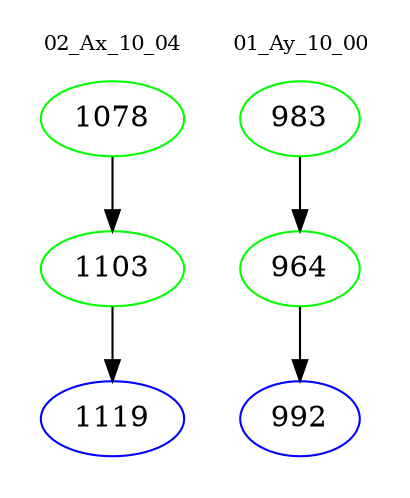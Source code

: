 digraph{
subgraph cluster_0 {
color = white
label = "02_Ax_10_04";
fontsize=10;
T0_1078 [label="1078", color="green"]
T0_1078 -> T0_1103 [color="black"]
T0_1103 [label="1103", color="green"]
T0_1103 -> T0_1119 [color="black"]
T0_1119 [label="1119", color="blue"]
}
subgraph cluster_1 {
color = white
label = "01_Ay_10_00";
fontsize=10;
T1_983 [label="983", color="green"]
T1_983 -> T1_964 [color="black"]
T1_964 [label="964", color="green"]
T1_964 -> T1_992 [color="black"]
T1_992 [label="992", color="blue"]
}
}
